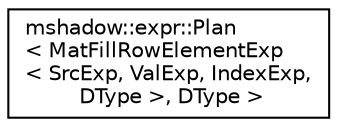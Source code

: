 digraph "Graphical Class Hierarchy"
{
 // LATEX_PDF_SIZE
  edge [fontname="Helvetica",fontsize="10",labelfontname="Helvetica",labelfontsize="10"];
  node [fontname="Helvetica",fontsize="10",shape=record];
  rankdir="LR";
  Node0 [label="mshadow::expr::Plan\l\< MatFillRowElementExp\l\< SrcExp, ValExp, IndexExp,\l DType \>, DType \>",height=0.2,width=0.4,color="black", fillcolor="white", style="filled",URL="$structmshadow_1_1expr_1_1Plan_3_01MatFillRowElementExp_3_01SrcExp_00_01ValExp_00_01IndexExp_00_01DType_01_4_00_01DType_01_4.html",tooltip=" "];
}
